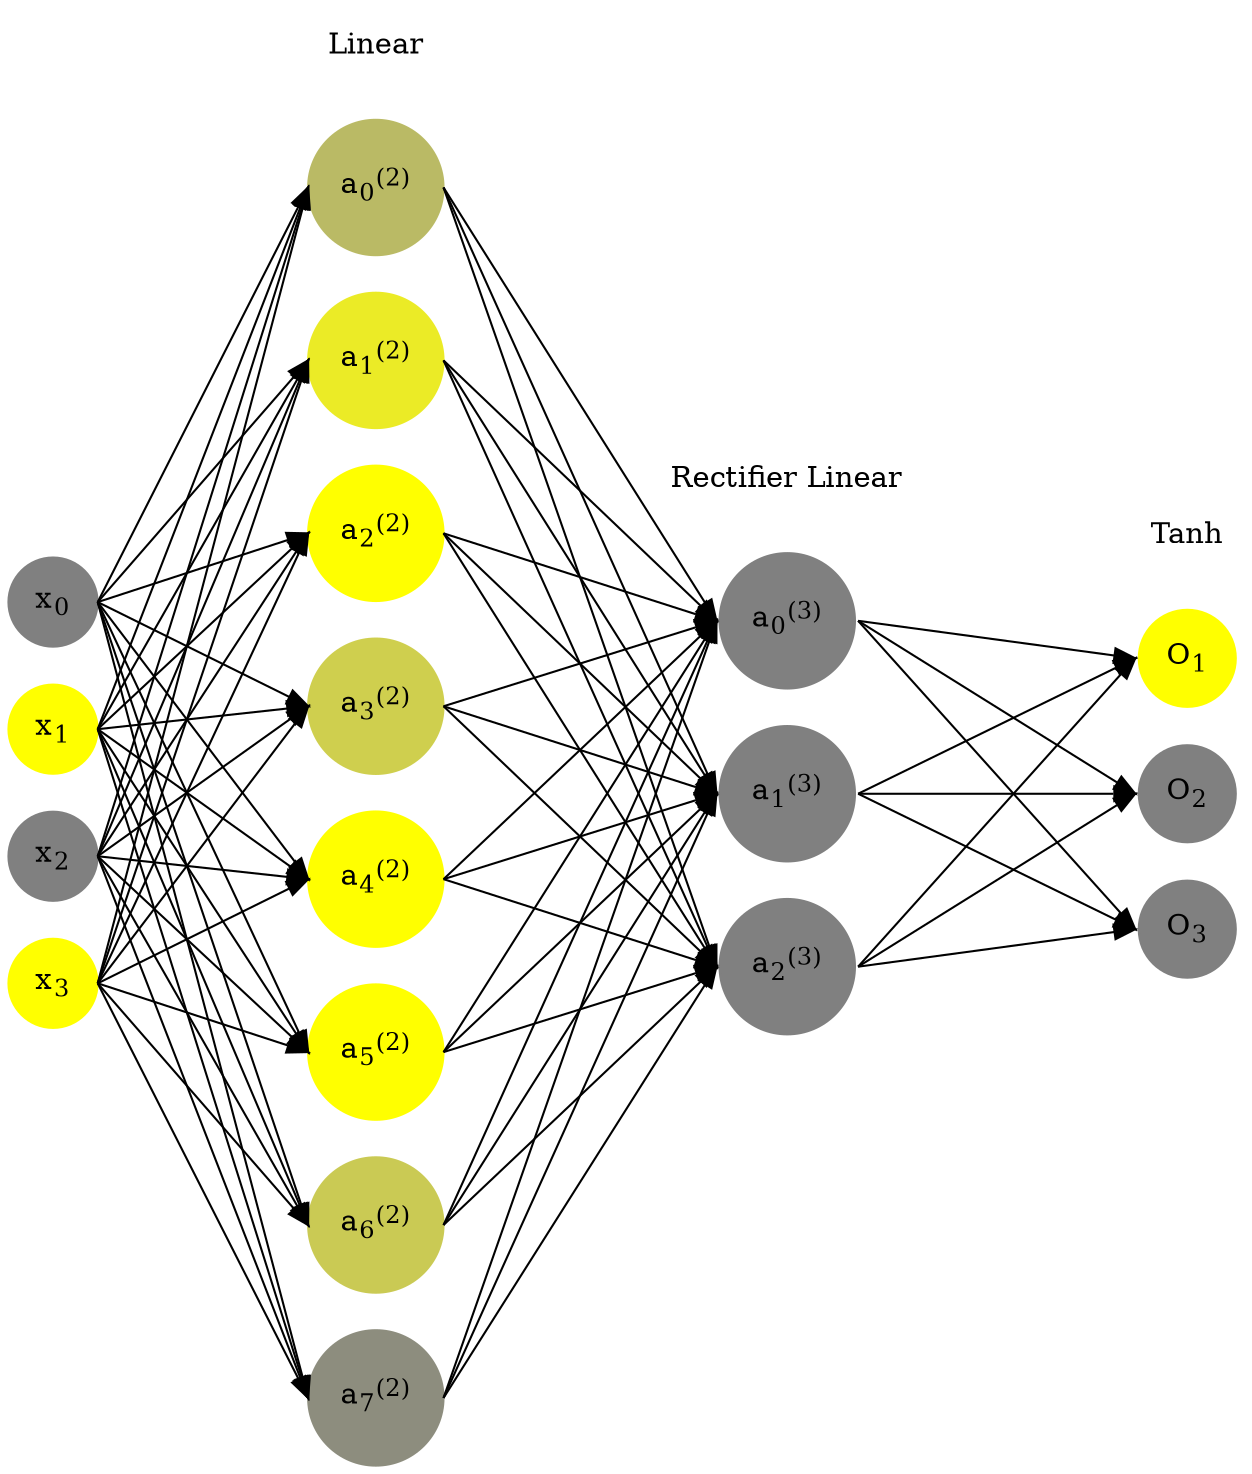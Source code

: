 digraph G {
	rankdir = LR;
	splines=false;
	edge[style=invis];
	ranksep= 1.4;
	{
	node [shape=circle, color="0.1667, 0.0, 0.5", style=filled, fillcolor="0.1667, 0.0, 0.5"];
	x0 [label=<x<sub>0</sub>>];
	}
	{
	node [shape=circle, color="0.1667, 1.0, 1.0", style=filled, fillcolor="0.1667, 1.0, 1.0"];
	x1 [label=<x<sub>1</sub>>];
	}
	{
	node [shape=circle, color="0.1667, 0.0, 0.5", style=filled, fillcolor="0.1667, 0.0, 0.5"];
	x2 [label=<x<sub>2</sub>>];
	}
	{
	node [shape=circle, color="0.1667, 1.0, 1.0", style=filled, fillcolor="0.1667, 1.0, 1.0"];
	x3 [label=<x<sub>3</sub>>];
	}
	{
	node [shape=circle, color="0.1667, 0.455916, 0.727958", style=filled, fillcolor="0.1667, 0.455916, 0.727958"];
	a02 [label=<a<sub>0</sub><sup>(2)</sup>>];
	}
	{
	node [shape=circle, color="0.1667, 0.836782, 0.918391", style=filled, fillcolor="0.1667, 0.836782, 0.918391"];
	a12 [label=<a<sub>1</sub><sup>(2)</sup>>];
	}
	{
	node [shape=circle, color="0.1667, 2.145516, 1.572758", style=filled, fillcolor="0.1667, 2.145516, 1.572758"];
	a22 [label=<a<sub>2</sub><sup>(2)</sup>>];
	}
	{
	node [shape=circle, color="0.1667, 0.622497, 0.811249", style=filled, fillcolor="0.1667, 0.622497, 0.811249"];
	a32 [label=<a<sub>3</sub><sup>(2)</sup>>];
	}
	{
	node [shape=circle, color="0.1667, 1.780227, 1.390114", style=filled, fillcolor="0.1667, 1.780227, 1.390114"];
	a42 [label=<a<sub>4</sub><sup>(2)</sup>>];
	}
	{
	node [shape=circle, color="0.1667, 1.732453, 1.366227", style=filled, fillcolor="0.1667, 1.732453, 1.366227"];
	a52 [label=<a<sub>5</sub><sup>(2)</sup>>];
	}
	{
	node [shape=circle, color="0.1667, 0.582021, 0.791011", style=filled, fillcolor="0.1667, 0.582021, 0.791011"];
	a62 [label=<a<sub>6</sub><sup>(2)</sup>>];
	}
	{
	node [shape=circle, color="0.1667, 0.105653, 0.552827", style=filled, fillcolor="0.1667, 0.105653, 0.552827"];
	a72 [label=<a<sub>7</sub><sup>(2)</sup>>];
	}
	{
	node [shape=circle, color="0.1667, 0.000000, 0.500000", style=filled, fillcolor="0.1667, 0.000000, 0.500000"];
	a03 [label=<a<sub>0</sub><sup>(3)</sup>>];
	}
	{
	node [shape=circle, color="0.1667, 0.000000, 0.500000", style=filled, fillcolor="0.1667, 0.000000, 0.500000"];
	a13 [label=<a<sub>1</sub><sup>(3)</sup>>];
	}
	{
	node [shape=circle, color="0.1667, 0.000000, 0.500000", style=filled, fillcolor="0.1667, 0.000000, 0.500000"];
	a23 [label=<a<sub>2</sub><sup>(3)</sup>>];
	}
	{
	node [shape=circle, color="0.1667, 1.0, 1.0", style=filled, fillcolor="0.1667, 1.0, 1.0"];
	O1 [label=<O<sub>1</sub>>];
	}
	{
	node [shape=circle, color="0.1667, 0.0, 0.5", style=filled, fillcolor="0.1667, 0.0, 0.5"];
	O2 [label=<O<sub>2</sub>>];
	}
	{
	node [shape=circle, color="0.1667, 0.0, 0.5", style=filled, fillcolor="0.1667, 0.0, 0.5"];
	O3 [label=<O<sub>3</sub>>];
	}
	{
	rank=same;
	x0->x1->x2->x3;
	}
	{
	rank=same;
	a02->a12->a22->a32->a42->a52->a62->a72;
	}
	{
	rank=same;
	a03->a13->a23;
	}
	{
	rank=same;
	O1->O2->O3;
	}
	l1 [shape=plaintext,label="Linear"];
	l1->a02;
	{rank=same; l1;a02};
	l2 [shape=plaintext,label="Rectifier Linear"];
	l2->a03;
	{rank=same; l2;a03};
	l3 [shape=plaintext,label="Tanh"];
	l3->O1;
	{rank=same; l3;O1};
edge[style=solid, tailport=e, headport=w];
	{x0;x1;x2;x3} -> {a02;a12;a22;a32;a42;a52;a62;a72};
	{a02;a12;a22;a32;a42;a52;a62;a72} -> {a03;a13;a23};
	{a03;a13;a23} -> {O1,O2,O3};
}